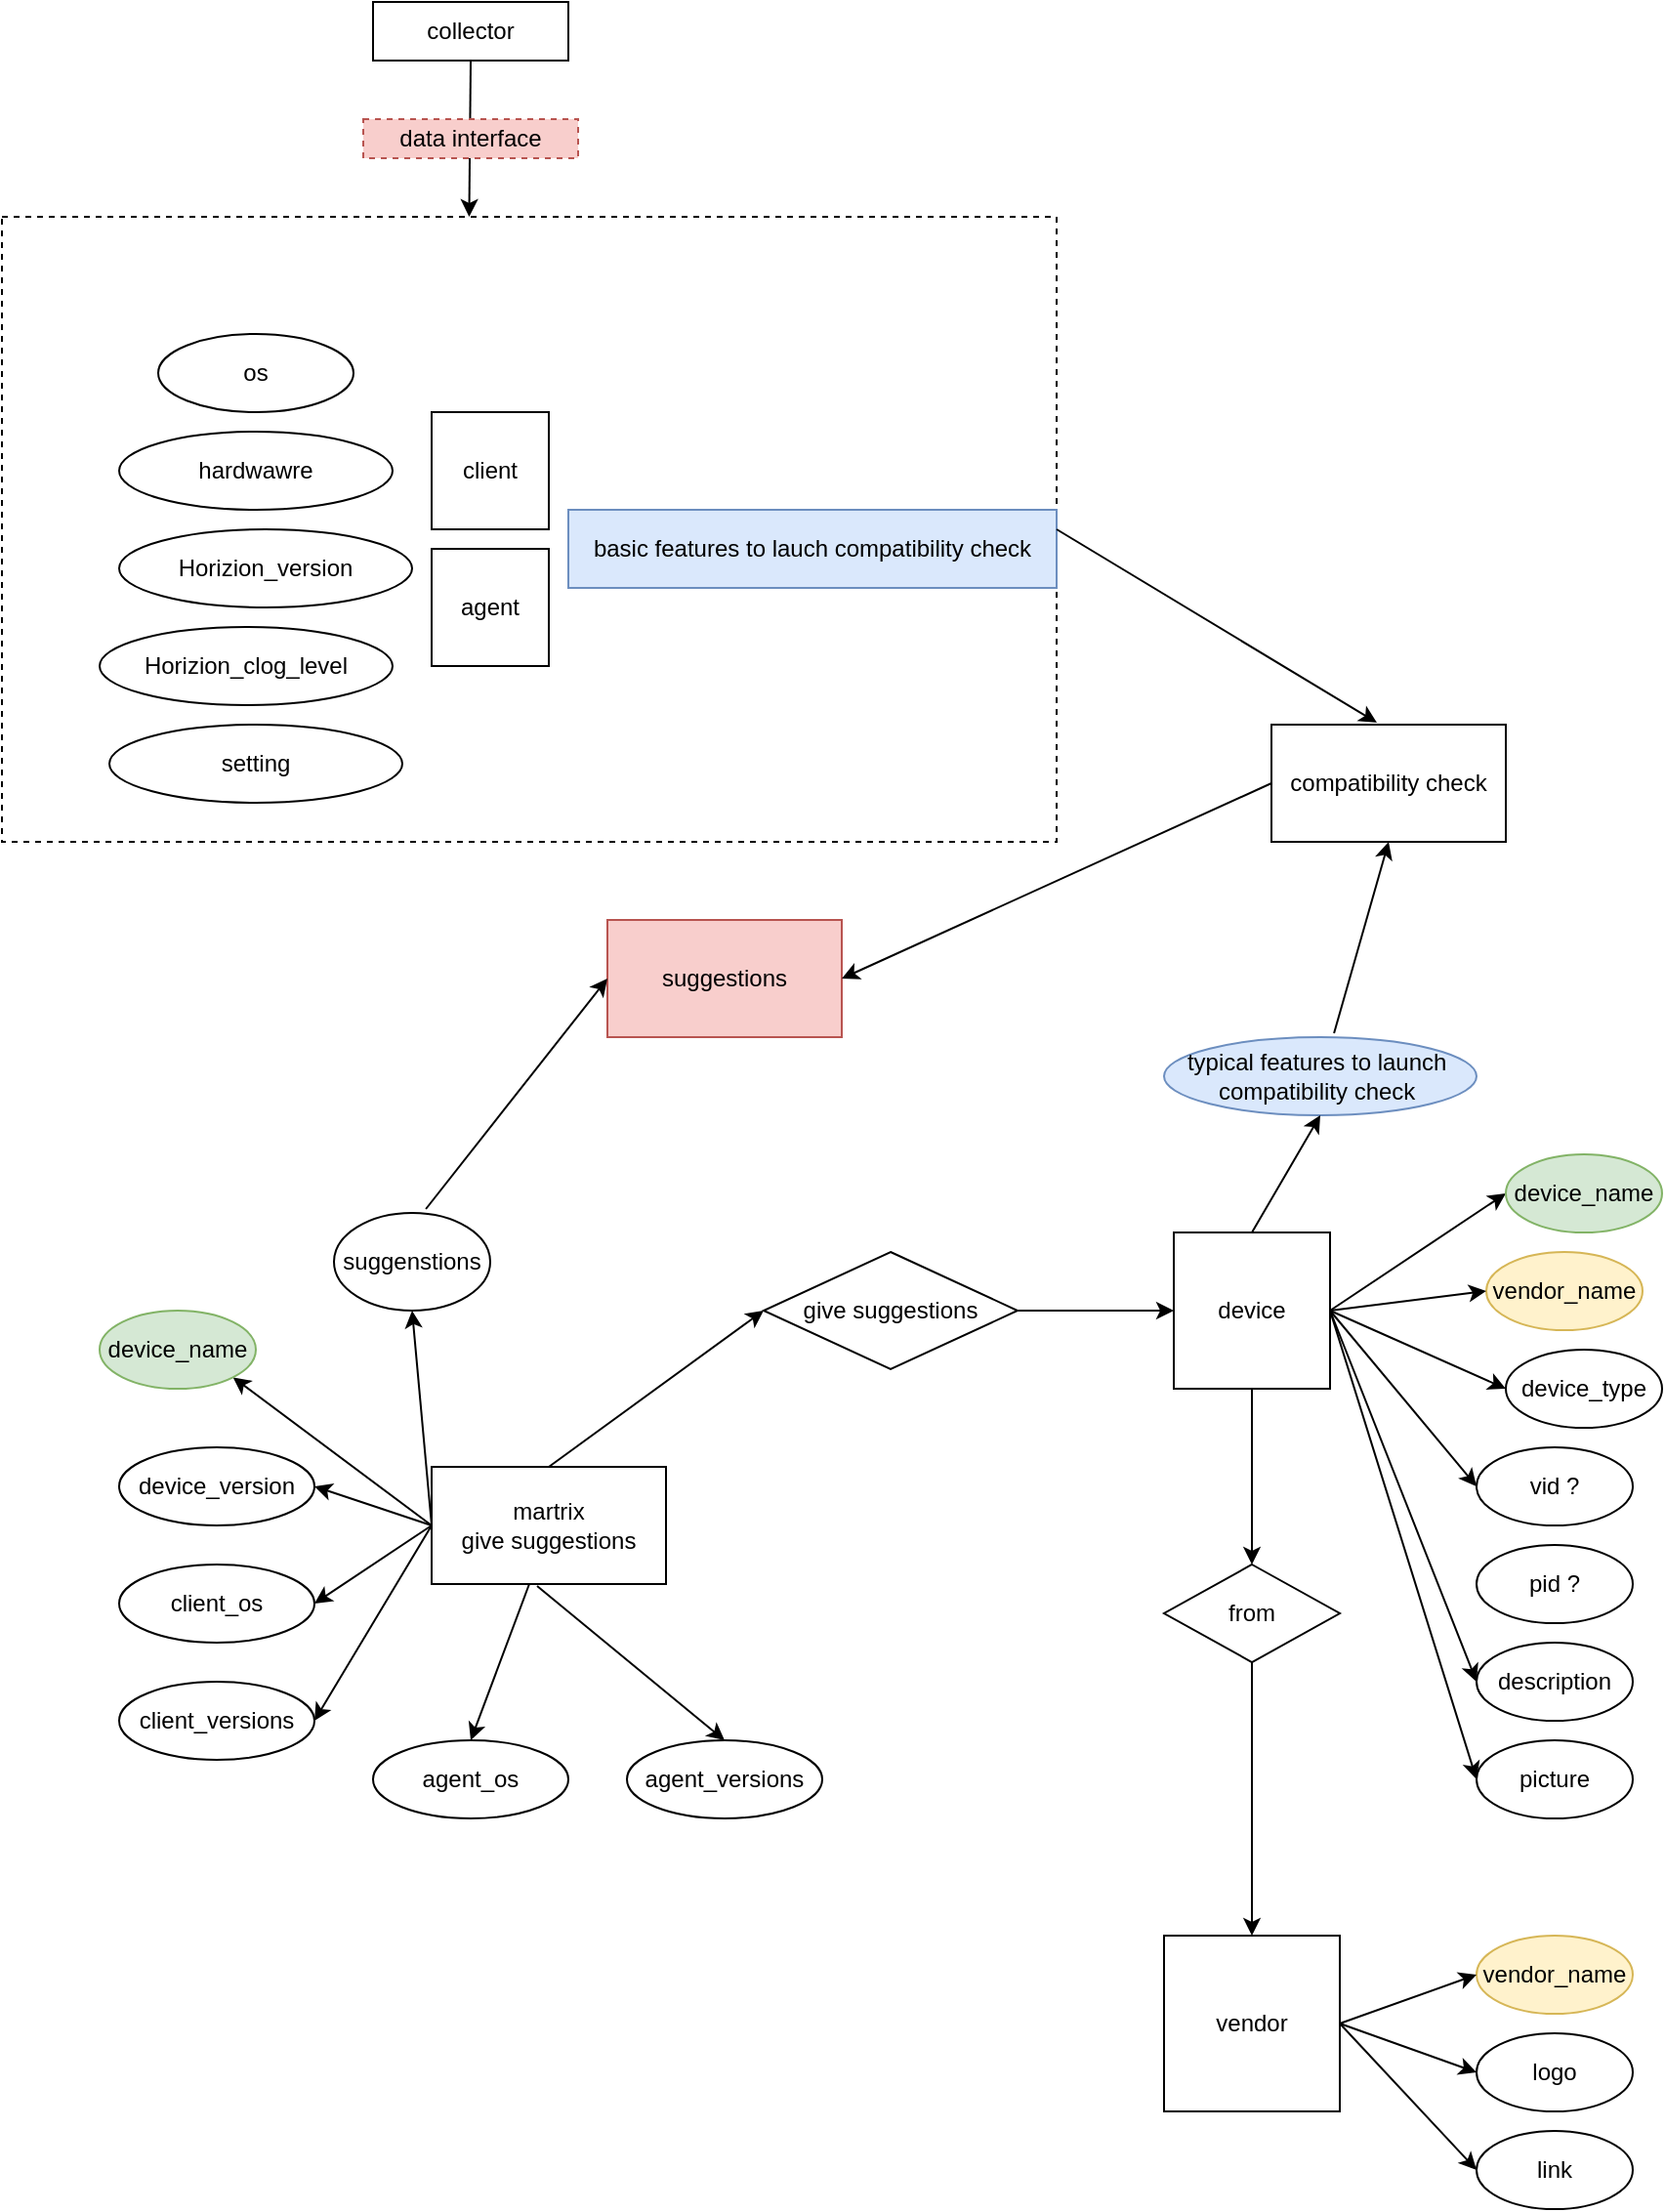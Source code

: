 <mxfile version="12.8.5"><diagram id="W4v8FLUHB0TBM15T6lIk" name="Page-1"><mxGraphModel dx="1706" dy="1207" grid="1" gridSize="10" guides="1" tooltips="1" connect="1" arrows="1" fold="1" page="0" pageScale="1" pageWidth="827" pageHeight="1169" math="0" shadow="0"><root><mxCell id="0"/><mxCell id="1" parent="0"/><mxCell id="Y6_qj81m87FuaD78FMAw-68" value="" style="rounded=0;whiteSpace=wrap;html=1;dashed=1;" vertex="1" parent="1"><mxGeometry x="-100" y="-220" width="540" height="320" as="geometry"/></mxCell><mxCell id="Y6_qj81m87FuaD78FMAw-9" value="" style="rounded=0;orthogonalLoop=1;jettySize=auto;html=1;entryX=0;entryY=0.5;entryDx=0;entryDy=0;exitX=1;exitY=0.5;exitDx=0;exitDy=0;" edge="1" parent="1" source="Y6_qj81m87FuaD78FMAw-2" target="Y6_qj81m87FuaD78FMAw-5"><mxGeometry relative="1" as="geometry"><mxPoint x="660" y="280" as="targetPoint"/></mxGeometry></mxCell><mxCell id="Y6_qj81m87FuaD78FMAw-2" value="device" style="whiteSpace=wrap;html=1;aspect=fixed;" vertex="1" parent="1"><mxGeometry x="500" y="300" width="80" height="80" as="geometry"/></mxCell><mxCell id="Y6_qj81m87FuaD78FMAw-3" value="vendor" style="whiteSpace=wrap;html=1;aspect=fixed;" vertex="1" parent="1"><mxGeometry x="495" y="660" width="90" height="90" as="geometry"/></mxCell><mxCell id="Y6_qj81m87FuaD78FMAw-4" value="martrix&lt;br&gt;give suggestions" style="rounded=0;whiteSpace=wrap;html=1;" vertex="1" parent="1"><mxGeometry x="120" y="420" width="120" height="60" as="geometry"/></mxCell><mxCell id="Y6_qj81m87FuaD78FMAw-5" value="device_name" style="ellipse;whiteSpace=wrap;html=1;fillColor=#d5e8d4;strokeColor=#82b366;" vertex="1" parent="1"><mxGeometry x="670" y="260" width="80" height="40" as="geometry"/></mxCell><mxCell id="Y6_qj81m87FuaD78FMAw-6" value="vendor_name" style="ellipse;whiteSpace=wrap;html=1;fillColor=#fff2cc;strokeColor=#d6b656;" vertex="1" parent="1"><mxGeometry x="660" y="310" width="80" height="40" as="geometry"/></mxCell><mxCell id="Y6_qj81m87FuaD78FMAw-7" value="vid ?" style="ellipse;whiteSpace=wrap;html=1;" vertex="1" parent="1"><mxGeometry x="655" y="410" width="80" height="40" as="geometry"/></mxCell><mxCell id="Y6_qj81m87FuaD78FMAw-8" value="pid ?" style="ellipse;whiteSpace=wrap;html=1;" vertex="1" parent="1"><mxGeometry x="655" y="460" width="80" height="40" as="geometry"/></mxCell><mxCell id="Y6_qj81m87FuaD78FMAw-10" value="" style="endArrow=classic;html=1;entryX=0;entryY=0.5;entryDx=0;entryDy=0;exitX=1;exitY=0.5;exitDx=0;exitDy=0;" edge="1" parent="1" source="Y6_qj81m87FuaD78FMAw-2" target="Y6_qj81m87FuaD78FMAw-6"><mxGeometry width="50" height="50" relative="1" as="geometry"><mxPoint x="390" y="570" as="sourcePoint"/><mxPoint x="440" y="520" as="targetPoint"/></mxGeometry></mxCell><mxCell id="Y6_qj81m87FuaD78FMAw-11" value="" style="endArrow=classic;html=1;entryX=0;entryY=0.5;entryDx=0;entryDy=0;" edge="1" parent="1" target="Y6_qj81m87FuaD78FMAw-7"><mxGeometry width="50" height="50" relative="1" as="geometry"><mxPoint x="580" y="340" as="sourcePoint"/><mxPoint x="670" y="340" as="targetPoint"/></mxGeometry></mxCell><mxCell id="Y6_qj81m87FuaD78FMAw-12" value="" style="endArrow=classic;html=1;exitX=1;exitY=0.5;exitDx=0;exitDy=0;entryX=0;entryY=0.5;entryDx=0;entryDy=0;" edge="1" parent="1" source="Y6_qj81m87FuaD78FMAw-2" target="Y6_qj81m87FuaD78FMAw-50"><mxGeometry width="50" height="50" relative="1" as="geometry"><mxPoint x="590" y="350" as="sourcePoint"/><mxPoint x="660" y="423" as="targetPoint"/></mxGeometry></mxCell><mxCell id="Y6_qj81m87FuaD78FMAw-14" value="vendor_name" style="ellipse;whiteSpace=wrap;html=1;fillColor=#fff2cc;strokeColor=#d6b656;" vertex="1" parent="1"><mxGeometry x="655" y="660" width="80" height="40" as="geometry"/></mxCell><mxCell id="Y6_qj81m87FuaD78FMAw-15" value="logo" style="ellipse;whiteSpace=wrap;html=1;" vertex="1" parent="1"><mxGeometry x="655" y="710" width="80" height="40" as="geometry"/></mxCell><mxCell id="Y6_qj81m87FuaD78FMAw-16" value="link" style="ellipse;whiteSpace=wrap;html=1;" vertex="1" parent="1"><mxGeometry x="655" y="760" width="80" height="40" as="geometry"/></mxCell><mxCell id="Y6_qj81m87FuaD78FMAw-17" value="description" style="ellipse;whiteSpace=wrap;html=1;" vertex="1" parent="1"><mxGeometry x="655" y="510" width="80" height="40" as="geometry"/></mxCell><mxCell id="Y6_qj81m87FuaD78FMAw-19" value="picture" style="ellipse;whiteSpace=wrap;html=1;" vertex="1" parent="1"><mxGeometry x="655" y="560" width="80" height="40" as="geometry"/></mxCell><mxCell id="Y6_qj81m87FuaD78FMAw-20" value="" style="endArrow=classic;html=1;exitX=1;exitY=0.5;exitDx=0;exitDy=0;entryX=0;entryY=0.5;entryDx=0;entryDy=0;" edge="1" parent="1" source="Y6_qj81m87FuaD78FMAw-2" target="Y6_qj81m87FuaD78FMAw-17"><mxGeometry width="50" height="50" relative="1" as="geometry"><mxPoint x="590" y="350" as="sourcePoint"/><mxPoint x="670" y="433" as="targetPoint"/></mxGeometry></mxCell><mxCell id="Y6_qj81m87FuaD78FMAw-21" value="" style="endArrow=classic;html=1;exitX=1;exitY=0.5;exitDx=0;exitDy=0;entryX=0;entryY=0.5;entryDx=0;entryDy=0;" edge="1" parent="1" source="Y6_qj81m87FuaD78FMAw-2" target="Y6_qj81m87FuaD78FMAw-19"><mxGeometry width="50" height="50" relative="1" as="geometry"><mxPoint x="590" y="350" as="sourcePoint"/><mxPoint x="670" y="490" as="targetPoint"/></mxGeometry></mxCell><mxCell id="Y6_qj81m87FuaD78FMAw-22" value="" style="endArrow=classic;html=1;entryX=0;entryY=0.5;entryDx=0;entryDy=0;exitX=1;exitY=0.5;exitDx=0;exitDy=0;" edge="1" parent="1" source="Y6_qj81m87FuaD78FMAw-3" target="Y6_qj81m87FuaD78FMAw-14"><mxGeometry width="50" height="50" relative="1" as="geometry"><mxPoint x="570" y="680" as="sourcePoint"/><mxPoint x="620" y="630" as="targetPoint"/></mxGeometry></mxCell><mxCell id="Y6_qj81m87FuaD78FMAw-23" value="" style="endArrow=classic;html=1;entryX=0;entryY=0.5;entryDx=0;entryDy=0;exitX=1;exitY=0.5;exitDx=0;exitDy=0;" edge="1" parent="1" source="Y6_qj81m87FuaD78FMAw-3" target="Y6_qj81m87FuaD78FMAw-15"><mxGeometry width="50" height="50" relative="1" as="geometry"><mxPoint x="600" y="715" as="sourcePoint"/><mxPoint x="665" y="690" as="targetPoint"/></mxGeometry></mxCell><mxCell id="Y6_qj81m87FuaD78FMAw-24" value="" style="endArrow=classic;html=1;entryX=0;entryY=0.5;entryDx=0;entryDy=0;exitX=1;exitY=0.5;exitDx=0;exitDy=0;" edge="1" parent="1" source="Y6_qj81m87FuaD78FMAw-3" target="Y6_qj81m87FuaD78FMAw-16"><mxGeometry width="50" height="50" relative="1" as="geometry"><mxPoint x="610" y="725" as="sourcePoint"/><mxPoint x="675" y="700" as="targetPoint"/></mxGeometry></mxCell><mxCell id="Y6_qj81m87FuaD78FMAw-25" value="from" style="rhombus;whiteSpace=wrap;html=1;" vertex="1" parent="1"><mxGeometry x="495" y="470" width="90" height="50" as="geometry"/></mxCell><mxCell id="Y6_qj81m87FuaD78FMAw-26" value="" style="endArrow=classic;html=1;exitX=0.5;exitY=1;exitDx=0;exitDy=0;entryX=0.5;entryY=0;entryDx=0;entryDy=0;" edge="1" parent="1" source="Y6_qj81m87FuaD78FMAw-2" target="Y6_qj81m87FuaD78FMAw-25"><mxGeometry width="50" height="50" relative="1" as="geometry"><mxPoint x="390" y="570" as="sourcePoint"/><mxPoint x="440" y="520" as="targetPoint"/></mxGeometry></mxCell><mxCell id="Y6_qj81m87FuaD78FMAw-27" value="" style="endArrow=classic;html=1;exitX=0.5;exitY=1;exitDx=0;exitDy=0;entryX=0.5;entryY=0;entryDx=0;entryDy=0;" edge="1" parent="1" source="Y6_qj81m87FuaD78FMAw-25" target="Y6_qj81m87FuaD78FMAw-3"><mxGeometry width="50" height="50" relative="1" as="geometry"><mxPoint x="550" y="390" as="sourcePoint"/><mxPoint x="550" y="480" as="targetPoint"/></mxGeometry></mxCell><mxCell id="Y6_qj81m87FuaD78FMAw-28" value="" style="endArrow=classic;html=1;entryX=1;entryY=1;entryDx=0;entryDy=0;exitX=0;exitY=0.5;exitDx=0;exitDy=0;" edge="1" parent="1" source="Y6_qj81m87FuaD78FMAw-4" target="Y6_qj81m87FuaD78FMAw-29"><mxGeometry width="50" height="50" relative="1" as="geometry"><mxPoint x="320" y="570" as="sourcePoint"/><mxPoint x="370" y="520" as="targetPoint"/></mxGeometry></mxCell><mxCell id="Y6_qj81m87FuaD78FMAw-29" value="device_name" style="ellipse;whiteSpace=wrap;html=1;fillColor=#d5e8d4;strokeColor=#82b366;" vertex="1" parent="1"><mxGeometry x="-50" y="340" width="80" height="40" as="geometry"/></mxCell><mxCell id="Y6_qj81m87FuaD78FMAw-31" value="device_version" style="ellipse;whiteSpace=wrap;html=1;" vertex="1" parent="1"><mxGeometry x="-40" y="410" width="100" height="40" as="geometry"/></mxCell><mxCell id="Y6_qj81m87FuaD78FMAw-33" value="" style="endArrow=classic;html=1;entryX=1;entryY=0.5;entryDx=0;entryDy=0;" edge="1" parent="1" target="Y6_qj81m87FuaD78FMAw-31"><mxGeometry width="50" height="50" relative="1" as="geometry"><mxPoint x="120" y="450" as="sourcePoint"/><mxPoint x="68.284" y="354.142" as="targetPoint"/></mxGeometry></mxCell><mxCell id="Y6_qj81m87FuaD78FMAw-35" value="client_os" style="ellipse;whiteSpace=wrap;html=1;" vertex="1" parent="1"><mxGeometry x="-40" y="470" width="100" height="40" as="geometry"/></mxCell><mxCell id="Y6_qj81m87FuaD78FMAw-36" value="" style="endArrow=classic;html=1;entryX=1;entryY=0.5;entryDx=0;entryDy=0;" edge="1" parent="1" target="Y6_qj81m87FuaD78FMAw-35"><mxGeometry width="50" height="50" relative="1" as="geometry"><mxPoint x="120" y="450" as="sourcePoint"/><mxPoint x="70" y="440" as="targetPoint"/></mxGeometry></mxCell><mxCell id="Y6_qj81m87FuaD78FMAw-37" value="client_versions" style="ellipse;whiteSpace=wrap;html=1;" vertex="1" parent="1"><mxGeometry x="-40" y="530" width="100" height="40" as="geometry"/></mxCell><mxCell id="Y6_qj81m87FuaD78FMAw-38" value="" style="endArrow=classic;html=1;entryX=1;entryY=0.5;entryDx=0;entryDy=0;exitX=0;exitY=0.5;exitDx=0;exitDy=0;" edge="1" parent="1" source="Y6_qj81m87FuaD78FMAw-4" target="Y6_qj81m87FuaD78FMAw-37"><mxGeometry width="50" height="50" relative="1" as="geometry"><mxPoint x="120" y="460" as="sourcePoint"/><mxPoint x="370" y="520" as="targetPoint"/></mxGeometry></mxCell><mxCell id="Y6_qj81m87FuaD78FMAw-39" value="agent_versions" style="ellipse;whiteSpace=wrap;html=1;" vertex="1" parent="1"><mxGeometry x="220" y="560" width="100" height="40" as="geometry"/></mxCell><mxCell id="Y6_qj81m87FuaD78FMAw-40" value="" style="endArrow=classic;html=1;exitX=0.45;exitY=1.017;exitDx=0;exitDy=0;exitPerimeter=0;entryX=0.5;entryY=0;entryDx=0;entryDy=0;" edge="1" parent="1" source="Y6_qj81m87FuaD78FMAw-4" target="Y6_qj81m87FuaD78FMAw-39"><mxGeometry width="50" height="50" relative="1" as="geometry"><mxPoint x="320" y="570" as="sourcePoint"/><mxPoint x="370" y="520" as="targetPoint"/><Array as="points"><mxPoint x="174" y="481"/></Array></mxGeometry></mxCell><mxCell id="Y6_qj81m87FuaD78FMAw-41" value="agent_os" style="ellipse;whiteSpace=wrap;html=1;" vertex="1" parent="1"><mxGeometry x="90" y="560" width="100" height="40" as="geometry"/></mxCell><mxCell id="Y6_qj81m87FuaD78FMAw-42" value="" style="endArrow=classic;html=1;entryX=0.5;entryY=0;entryDx=0;entryDy=0;" edge="1" parent="1" target="Y6_qj81m87FuaD78FMAw-41"><mxGeometry width="50" height="50" relative="1" as="geometry"><mxPoint x="170" y="480" as="sourcePoint"/><mxPoint x="370" y="520" as="targetPoint"/></mxGeometry></mxCell><mxCell id="Y6_qj81m87FuaD78FMAw-43" value="suggenstions" style="ellipse;whiteSpace=wrap;html=1;" vertex="1" parent="1"><mxGeometry x="70" y="290" width="80" height="50" as="geometry"/></mxCell><mxCell id="Y6_qj81m87FuaD78FMAw-45" value="client" style="whiteSpace=wrap;html=1;aspect=fixed;" vertex="1" parent="1"><mxGeometry x="120" y="-120" width="60" height="60" as="geometry"/></mxCell><mxCell id="Y6_qj81m87FuaD78FMAw-46" value="agent" style="whiteSpace=wrap;html=1;aspect=fixed;" vertex="1" parent="1"><mxGeometry x="120" y="-50" width="60" height="60" as="geometry"/></mxCell><mxCell id="Y6_qj81m87FuaD78FMAw-47" value="give suggestions" style="rhombus;whiteSpace=wrap;html=1;" vertex="1" parent="1"><mxGeometry x="290" y="310" width="130" height="60" as="geometry"/></mxCell><mxCell id="Y6_qj81m87FuaD78FMAw-48" value="" style="endArrow=classic;html=1;exitX=0.5;exitY=0;exitDx=0;exitDy=0;entryX=0;entryY=0.5;entryDx=0;entryDy=0;" edge="1" parent="1" source="Y6_qj81m87FuaD78FMAw-4" target="Y6_qj81m87FuaD78FMAw-47"><mxGeometry width="50" height="50" relative="1" as="geometry"><mxPoint x="320" y="570" as="sourcePoint"/><mxPoint x="370" y="520" as="targetPoint"/></mxGeometry></mxCell><mxCell id="Y6_qj81m87FuaD78FMAw-49" value="" style="endArrow=classic;html=1;exitX=1;exitY=0.5;exitDx=0;exitDy=0;entryX=0;entryY=0.5;entryDx=0;entryDy=0;" edge="1" parent="1" source="Y6_qj81m87FuaD78FMAw-47" target="Y6_qj81m87FuaD78FMAw-2"><mxGeometry width="50" height="50" relative="1" as="geometry"><mxPoint x="320" y="570" as="sourcePoint"/><mxPoint x="370" y="520" as="targetPoint"/></mxGeometry></mxCell><mxCell id="Y6_qj81m87FuaD78FMAw-50" value="device_type" style="ellipse;whiteSpace=wrap;html=1;" vertex="1" parent="1"><mxGeometry x="670" y="360" width="80" height="40" as="geometry"/></mxCell><mxCell id="Y6_qj81m87FuaD78FMAw-51" value="typical features to launch&amp;nbsp; compatibility check&amp;nbsp;" style="ellipse;whiteSpace=wrap;html=1;fillColor=#dae8fc;strokeColor=#6c8ebf;" vertex="1" parent="1"><mxGeometry x="495" y="200" width="160" height="40" as="geometry"/></mxCell><mxCell id="Y6_qj81m87FuaD78FMAw-52" value="" style="endArrow=classic;html=1;exitX=0.5;exitY=0;exitDx=0;exitDy=0;entryX=0.5;entryY=1;entryDx=0;entryDy=0;" edge="1" parent="1" source="Y6_qj81m87FuaD78FMAw-2" target="Y6_qj81m87FuaD78FMAw-51"><mxGeometry width="50" height="50" relative="1" as="geometry"><mxPoint x="320" y="510" as="sourcePoint"/><mxPoint x="370" y="460" as="targetPoint"/></mxGeometry></mxCell><mxCell id="Y6_qj81m87FuaD78FMAw-55" value="basic features to lauch compatibility check" style="rounded=0;whiteSpace=wrap;html=1;fillColor=#dae8fc;strokeColor=#6c8ebf;" vertex="1" parent="1"><mxGeometry x="190" y="-70" width="250" height="40" as="geometry"/></mxCell><mxCell id="Y6_qj81m87FuaD78FMAw-63" value="os" style="ellipse;whiteSpace=wrap;html=1;" vertex="1" parent="1"><mxGeometry x="-20" y="-160" width="100" height="40" as="geometry"/></mxCell><mxCell id="Y6_qj81m87FuaD78FMAw-64" value="hardwawre" style="ellipse;whiteSpace=wrap;html=1;" vertex="1" parent="1"><mxGeometry x="-40" y="-110" width="140" height="40" as="geometry"/></mxCell><mxCell id="Y6_qj81m87FuaD78FMAw-65" value="Horizion_version" style="ellipse;whiteSpace=wrap;html=1;" vertex="1" parent="1"><mxGeometry x="-40" y="-60" width="150" height="40" as="geometry"/></mxCell><mxCell id="Y6_qj81m87FuaD78FMAw-66" value="Horizion_clog_level" style="ellipse;whiteSpace=wrap;html=1;" vertex="1" parent="1"><mxGeometry x="-50" y="-10" width="150" height="40" as="geometry"/></mxCell><mxCell id="Y6_qj81m87FuaD78FMAw-67" value="setting" style="ellipse;whiteSpace=wrap;html=1;" vertex="1" parent="1"><mxGeometry x="-45" y="40" width="150" height="40" as="geometry"/></mxCell><mxCell id="Y6_qj81m87FuaD78FMAw-70" value="compatibility check" style="rounded=0;whiteSpace=wrap;html=1;" vertex="1" parent="1"><mxGeometry x="550" y="40" width="120" height="60" as="geometry"/></mxCell><mxCell id="Y6_qj81m87FuaD78FMAw-71" value="" style="endArrow=classic;html=1;exitX=1;exitY=0.5;exitDx=0;exitDy=0;entryX=0.45;entryY=-0.017;entryDx=0;entryDy=0;entryPerimeter=0;" edge="1" parent="1" source="Y6_qj81m87FuaD78FMAw-68" target="Y6_qj81m87FuaD78FMAw-70"><mxGeometry width="50" height="50" relative="1" as="geometry"><mxPoint x="360" y="190" as="sourcePoint"/><mxPoint x="410" y="140" as="targetPoint"/></mxGeometry></mxCell><mxCell id="Y6_qj81m87FuaD78FMAw-72" value="" style="endArrow=classic;html=1;exitX=0.544;exitY=-0.05;exitDx=0;exitDy=0;exitPerimeter=0;entryX=0.5;entryY=1;entryDx=0;entryDy=0;" edge="1" parent="1" source="Y6_qj81m87FuaD78FMAw-51" target="Y6_qj81m87FuaD78FMAw-70"><mxGeometry width="50" height="50" relative="1" as="geometry"><mxPoint x="590" y="210" as="sourcePoint"/><mxPoint x="640" y="160" as="targetPoint"/></mxGeometry></mxCell><mxCell id="Y6_qj81m87FuaD78FMAw-73" value="&amp;nbsp;collector&amp;nbsp;" style="rounded=0;whiteSpace=wrap;html=1;" vertex="1" parent="1"><mxGeometry x="90" y="-330" width="100" height="30" as="geometry"/></mxCell><mxCell id="Y6_qj81m87FuaD78FMAw-74" value="" style="endArrow=classic;html=1;exitX=0.5;exitY=1;exitDx=0;exitDy=0;entryX=0.443;entryY=0;entryDx=0;entryDy=0;entryPerimeter=0;" edge="1" parent="1" source="Y6_qj81m87FuaD78FMAw-73" target="Y6_qj81m87FuaD78FMAw-68"><mxGeometry width="50" height="50" relative="1" as="geometry"><mxPoint x="360" y="20" as="sourcePoint"/><mxPoint x="410" y="-30" as="targetPoint"/></mxGeometry></mxCell><mxCell id="Y6_qj81m87FuaD78FMAw-75" value="data interface" style="rounded=0;whiteSpace=wrap;html=1;dashed=1;fillColor=#f8cecc;strokeColor=#b85450;" vertex="1" parent="1"><mxGeometry x="85" y="-270" width="110" height="20" as="geometry"/></mxCell><mxCell id="Y6_qj81m87FuaD78FMAw-76" value="suggestions" style="rounded=0;whiteSpace=wrap;html=1;fillColor=#f8cecc;strokeColor=#b85450;" vertex="1" parent="1"><mxGeometry x="210" y="140" width="120" height="60" as="geometry"/></mxCell><mxCell id="Y6_qj81m87FuaD78FMAw-78" value="" style="endArrow=classic;html=1;exitX=0;exitY=0.5;exitDx=0;exitDy=0;entryX=1;entryY=0.5;entryDx=0;entryDy=0;" edge="1" parent="1" source="Y6_qj81m87FuaD78FMAw-70" target="Y6_qj81m87FuaD78FMAw-76"><mxGeometry width="50" height="50" relative="1" as="geometry"><mxPoint x="250" y="140" as="sourcePoint"/><mxPoint x="300" y="90" as="targetPoint"/></mxGeometry></mxCell><mxCell id="Y6_qj81m87FuaD78FMAw-80" value="" style="endArrow=classic;html=1;entryX=0.5;entryY=1;entryDx=0;entryDy=0;exitX=0;exitY=0.5;exitDx=0;exitDy=0;" edge="1" parent="1" source="Y6_qj81m87FuaD78FMAw-4" target="Y6_qj81m87FuaD78FMAw-43"><mxGeometry width="50" height="50" relative="1" as="geometry"><mxPoint x="100" y="420" as="sourcePoint"/><mxPoint x="150" y="370" as="targetPoint"/></mxGeometry></mxCell><mxCell id="Y6_qj81m87FuaD78FMAw-81" value="" style="endArrow=classic;html=1;exitX=0.588;exitY=-0.04;exitDx=0;exitDy=0;exitPerimeter=0;entryX=0;entryY=0.5;entryDx=0;entryDy=0;" edge="1" parent="1" source="Y6_qj81m87FuaD78FMAw-43" target="Y6_qj81m87FuaD78FMAw-76"><mxGeometry width="50" height="50" relative="1" as="geometry"><mxPoint x="110" y="300" as="sourcePoint"/><mxPoint x="160" y="250" as="targetPoint"/></mxGeometry></mxCell></root></mxGraphModel></diagram></mxfile>